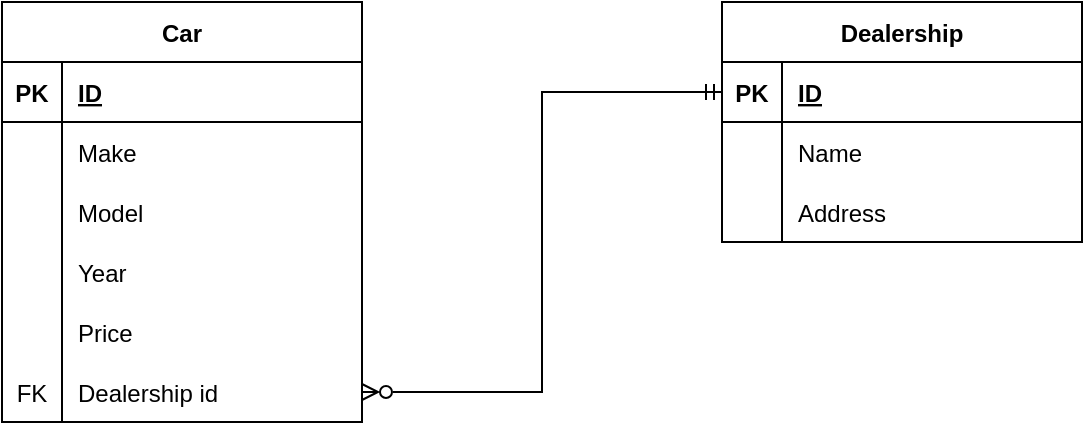 <mxfile version="20.5.0" type="device"><diagram id="AzuKLCGTsYcMV2ixwioP" name="Page-1"><mxGraphModel dx="598" dy="1010" grid="1" gridSize="10" guides="1" tooltips="1" connect="1" arrows="1" fold="1" page="1" pageScale="1" pageWidth="850" pageHeight="1100" math="0" shadow="0"><root><mxCell id="0"/><mxCell id="1" parent="0"/><mxCell id="fLniGaOD1BEuiHhqbdVj-5" value="Car" style="shape=table;startSize=30;container=1;collapsible=1;childLayout=tableLayout;fixedRows=1;rowLines=0;fontStyle=1;align=center;resizeLast=1;" vertex="1" parent="1"><mxGeometry x="80" y="280" width="180" height="210" as="geometry"/></mxCell><mxCell id="fLniGaOD1BEuiHhqbdVj-6" value="" style="shape=tableRow;horizontal=0;startSize=0;swimlaneHead=0;swimlaneBody=0;fillColor=none;collapsible=0;dropTarget=0;points=[[0,0.5],[1,0.5]];portConstraint=eastwest;top=0;left=0;right=0;bottom=1;" vertex="1" parent="fLniGaOD1BEuiHhqbdVj-5"><mxGeometry y="30" width="180" height="30" as="geometry"/></mxCell><mxCell id="fLniGaOD1BEuiHhqbdVj-7" value="PK" style="shape=partialRectangle;connectable=0;fillColor=none;top=0;left=0;bottom=0;right=0;fontStyle=1;overflow=hidden;" vertex="1" parent="fLniGaOD1BEuiHhqbdVj-6"><mxGeometry width="30" height="30" as="geometry"><mxRectangle width="30" height="30" as="alternateBounds"/></mxGeometry></mxCell><mxCell id="fLniGaOD1BEuiHhqbdVj-8" value="ID" style="shape=partialRectangle;connectable=0;fillColor=none;top=0;left=0;bottom=0;right=0;align=left;spacingLeft=6;fontStyle=5;overflow=hidden;" vertex="1" parent="fLniGaOD1BEuiHhqbdVj-6"><mxGeometry x="30" width="150" height="30" as="geometry"><mxRectangle width="150" height="30" as="alternateBounds"/></mxGeometry></mxCell><mxCell id="fLniGaOD1BEuiHhqbdVj-9" value="" style="shape=tableRow;horizontal=0;startSize=0;swimlaneHead=0;swimlaneBody=0;fillColor=none;collapsible=0;dropTarget=0;points=[[0,0.5],[1,0.5]];portConstraint=eastwest;top=0;left=0;right=0;bottom=0;" vertex="1" parent="fLniGaOD1BEuiHhqbdVj-5"><mxGeometry y="60" width="180" height="30" as="geometry"/></mxCell><mxCell id="fLniGaOD1BEuiHhqbdVj-10" value="" style="shape=partialRectangle;connectable=0;fillColor=none;top=0;left=0;bottom=0;right=0;editable=1;overflow=hidden;" vertex="1" parent="fLniGaOD1BEuiHhqbdVj-9"><mxGeometry width="30" height="30" as="geometry"><mxRectangle width="30" height="30" as="alternateBounds"/></mxGeometry></mxCell><mxCell id="fLniGaOD1BEuiHhqbdVj-11" value="Make    " style="shape=partialRectangle;connectable=0;fillColor=none;top=0;left=0;bottom=0;right=0;align=left;spacingLeft=6;overflow=hidden;" vertex="1" parent="fLniGaOD1BEuiHhqbdVj-9"><mxGeometry x="30" width="150" height="30" as="geometry"><mxRectangle width="150" height="30" as="alternateBounds"/></mxGeometry></mxCell><mxCell id="fLniGaOD1BEuiHhqbdVj-12" value="" style="shape=tableRow;horizontal=0;startSize=0;swimlaneHead=0;swimlaneBody=0;fillColor=none;collapsible=0;dropTarget=0;points=[[0,0.5],[1,0.5]];portConstraint=eastwest;top=0;left=0;right=0;bottom=0;" vertex="1" parent="fLniGaOD1BEuiHhqbdVj-5"><mxGeometry y="90" width="180" height="30" as="geometry"/></mxCell><mxCell id="fLniGaOD1BEuiHhqbdVj-13" value="" style="shape=partialRectangle;connectable=0;fillColor=none;top=0;left=0;bottom=0;right=0;editable=1;overflow=hidden;" vertex="1" parent="fLniGaOD1BEuiHhqbdVj-12"><mxGeometry width="30" height="30" as="geometry"><mxRectangle width="30" height="30" as="alternateBounds"/></mxGeometry></mxCell><mxCell id="fLniGaOD1BEuiHhqbdVj-14" value="Model" style="shape=partialRectangle;connectable=0;fillColor=none;top=0;left=0;bottom=0;right=0;align=left;spacingLeft=6;overflow=hidden;" vertex="1" parent="fLniGaOD1BEuiHhqbdVj-12"><mxGeometry x="30" width="150" height="30" as="geometry"><mxRectangle width="150" height="30" as="alternateBounds"/></mxGeometry></mxCell><mxCell id="fLniGaOD1BEuiHhqbdVj-15" value="" style="shape=tableRow;horizontal=0;startSize=0;swimlaneHead=0;swimlaneBody=0;fillColor=none;collapsible=0;dropTarget=0;points=[[0,0.5],[1,0.5]];portConstraint=eastwest;top=0;left=0;right=0;bottom=0;" vertex="1" parent="fLniGaOD1BEuiHhqbdVj-5"><mxGeometry y="120" width="180" height="30" as="geometry"/></mxCell><mxCell id="fLniGaOD1BEuiHhqbdVj-16" value="" style="shape=partialRectangle;connectable=0;fillColor=none;top=0;left=0;bottom=0;right=0;editable=1;overflow=hidden;" vertex="1" parent="fLniGaOD1BEuiHhqbdVj-15"><mxGeometry width="30" height="30" as="geometry"><mxRectangle width="30" height="30" as="alternateBounds"/></mxGeometry></mxCell><mxCell id="fLniGaOD1BEuiHhqbdVj-17" value="Year" style="shape=partialRectangle;connectable=0;fillColor=none;top=0;left=0;bottom=0;right=0;align=left;spacingLeft=6;overflow=hidden;" vertex="1" parent="fLniGaOD1BEuiHhqbdVj-15"><mxGeometry x="30" width="150" height="30" as="geometry"><mxRectangle width="150" height="30" as="alternateBounds"/></mxGeometry></mxCell><mxCell id="fLniGaOD1BEuiHhqbdVj-32" value="" style="shape=tableRow;horizontal=0;startSize=0;swimlaneHead=0;swimlaneBody=0;fillColor=none;collapsible=0;dropTarget=0;points=[[0,0.5],[1,0.5]];portConstraint=eastwest;top=0;left=0;right=0;bottom=0;" vertex="1" parent="fLniGaOD1BEuiHhqbdVj-5"><mxGeometry y="150" width="180" height="30" as="geometry"/></mxCell><mxCell id="fLniGaOD1BEuiHhqbdVj-33" value="" style="shape=partialRectangle;connectable=0;fillColor=none;top=0;left=0;bottom=0;right=0;editable=1;overflow=hidden;" vertex="1" parent="fLniGaOD1BEuiHhqbdVj-32"><mxGeometry width="30" height="30" as="geometry"><mxRectangle width="30" height="30" as="alternateBounds"/></mxGeometry></mxCell><mxCell id="fLniGaOD1BEuiHhqbdVj-34" value="Price" style="shape=partialRectangle;connectable=0;fillColor=none;top=0;left=0;bottom=0;right=0;align=left;spacingLeft=6;overflow=hidden;" vertex="1" parent="fLniGaOD1BEuiHhqbdVj-32"><mxGeometry x="30" width="150" height="30" as="geometry"><mxRectangle width="150" height="30" as="alternateBounds"/></mxGeometry></mxCell><mxCell id="fLniGaOD1BEuiHhqbdVj-51" value="" style="shape=tableRow;horizontal=0;startSize=0;swimlaneHead=0;swimlaneBody=0;fillColor=none;collapsible=0;dropTarget=0;points=[[0,0.5],[1,0.5]];portConstraint=eastwest;top=0;left=0;right=0;bottom=0;" vertex="1" parent="fLniGaOD1BEuiHhqbdVj-5"><mxGeometry y="180" width="180" height="30" as="geometry"/></mxCell><mxCell id="fLniGaOD1BEuiHhqbdVj-52" value="FK" style="shape=partialRectangle;connectable=0;fillColor=none;top=0;left=0;bottom=0;right=0;editable=1;overflow=hidden;" vertex="1" parent="fLniGaOD1BEuiHhqbdVj-51"><mxGeometry width="30" height="30" as="geometry"><mxRectangle width="30" height="30" as="alternateBounds"/></mxGeometry></mxCell><mxCell id="fLniGaOD1BEuiHhqbdVj-53" value="Dealership id" style="shape=partialRectangle;connectable=0;fillColor=none;top=0;left=0;bottom=0;right=0;align=left;spacingLeft=6;overflow=hidden;" vertex="1" parent="fLniGaOD1BEuiHhqbdVj-51"><mxGeometry x="30" width="150" height="30" as="geometry"><mxRectangle width="150" height="30" as="alternateBounds"/></mxGeometry></mxCell><mxCell id="fLniGaOD1BEuiHhqbdVj-35" value="Dealership" style="shape=table;startSize=30;container=1;collapsible=1;childLayout=tableLayout;fixedRows=1;rowLines=0;fontStyle=1;align=center;resizeLast=1;" vertex="1" parent="1"><mxGeometry x="440" y="280" width="180" height="120" as="geometry"/></mxCell><mxCell id="fLniGaOD1BEuiHhqbdVj-36" value="" style="shape=tableRow;horizontal=0;startSize=0;swimlaneHead=0;swimlaneBody=0;fillColor=none;collapsible=0;dropTarget=0;points=[[0,0.5],[1,0.5]];portConstraint=eastwest;top=0;left=0;right=0;bottom=1;" vertex="1" parent="fLniGaOD1BEuiHhqbdVj-35"><mxGeometry y="30" width="180" height="30" as="geometry"/></mxCell><mxCell id="fLniGaOD1BEuiHhqbdVj-37" value="PK" style="shape=partialRectangle;connectable=0;fillColor=none;top=0;left=0;bottom=0;right=0;fontStyle=1;overflow=hidden;" vertex="1" parent="fLniGaOD1BEuiHhqbdVj-36"><mxGeometry width="30" height="30" as="geometry"><mxRectangle width="30" height="30" as="alternateBounds"/></mxGeometry></mxCell><mxCell id="fLniGaOD1BEuiHhqbdVj-38" value="ID" style="shape=partialRectangle;connectable=0;fillColor=none;top=0;left=0;bottom=0;right=0;align=left;spacingLeft=6;fontStyle=5;overflow=hidden;" vertex="1" parent="fLniGaOD1BEuiHhqbdVj-36"><mxGeometry x="30" width="150" height="30" as="geometry"><mxRectangle width="150" height="30" as="alternateBounds"/></mxGeometry></mxCell><mxCell id="fLniGaOD1BEuiHhqbdVj-39" value="" style="shape=tableRow;horizontal=0;startSize=0;swimlaneHead=0;swimlaneBody=0;fillColor=none;collapsible=0;dropTarget=0;points=[[0,0.5],[1,0.5]];portConstraint=eastwest;top=0;left=0;right=0;bottom=0;" vertex="1" parent="fLniGaOD1BEuiHhqbdVj-35"><mxGeometry y="60" width="180" height="30" as="geometry"/></mxCell><mxCell id="fLniGaOD1BEuiHhqbdVj-40" value="" style="shape=partialRectangle;connectable=0;fillColor=none;top=0;left=0;bottom=0;right=0;editable=1;overflow=hidden;" vertex="1" parent="fLniGaOD1BEuiHhqbdVj-39"><mxGeometry width="30" height="30" as="geometry"><mxRectangle width="30" height="30" as="alternateBounds"/></mxGeometry></mxCell><mxCell id="fLniGaOD1BEuiHhqbdVj-41" value="Name" style="shape=partialRectangle;connectable=0;fillColor=none;top=0;left=0;bottom=0;right=0;align=left;spacingLeft=6;overflow=hidden;" vertex="1" parent="fLniGaOD1BEuiHhqbdVj-39"><mxGeometry x="30" width="150" height="30" as="geometry"><mxRectangle width="150" height="30" as="alternateBounds"/></mxGeometry></mxCell><mxCell id="fLniGaOD1BEuiHhqbdVj-42" value="" style="shape=tableRow;horizontal=0;startSize=0;swimlaneHead=0;swimlaneBody=0;fillColor=none;collapsible=0;dropTarget=0;points=[[0,0.5],[1,0.5]];portConstraint=eastwest;top=0;left=0;right=0;bottom=0;" vertex="1" parent="fLniGaOD1BEuiHhqbdVj-35"><mxGeometry y="90" width="180" height="30" as="geometry"/></mxCell><mxCell id="fLniGaOD1BEuiHhqbdVj-43" value="" style="shape=partialRectangle;connectable=0;fillColor=none;top=0;left=0;bottom=0;right=0;editable=1;overflow=hidden;" vertex="1" parent="fLniGaOD1BEuiHhqbdVj-42"><mxGeometry width="30" height="30" as="geometry"><mxRectangle width="30" height="30" as="alternateBounds"/></mxGeometry></mxCell><mxCell id="fLniGaOD1BEuiHhqbdVj-44" value="Address" style="shape=partialRectangle;connectable=0;fillColor=none;top=0;left=0;bottom=0;right=0;align=left;spacingLeft=6;overflow=hidden;" vertex="1" parent="fLniGaOD1BEuiHhqbdVj-42"><mxGeometry x="30" width="150" height="30" as="geometry"><mxRectangle width="150" height="30" as="alternateBounds"/></mxGeometry></mxCell><mxCell id="fLniGaOD1BEuiHhqbdVj-66" style="edgeStyle=orthogonalEdgeStyle;rounded=0;orthogonalLoop=1;jettySize=auto;html=1;exitX=0;exitY=0.5;exitDx=0;exitDy=0;entryX=1;entryY=0.5;entryDx=0;entryDy=0;startArrow=ERmandOne;startFill=0;endArrow=ERzeroToMany;endFill=0;" edge="1" parent="1" source="fLniGaOD1BEuiHhqbdVj-36" target="fLniGaOD1BEuiHhqbdVj-51"><mxGeometry relative="1" as="geometry"/></mxCell></root></mxGraphModel></diagram></mxfile>